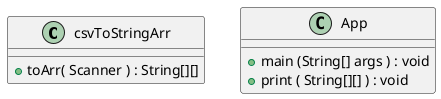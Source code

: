 @startuml
'https://plantuml.com/class-diagram

class csvToStringArr {
+toArr( Scanner ) : String[][]
}
class App {
+main (String[] args ) : void
+print ( String[][] ) : void
}
@enduml